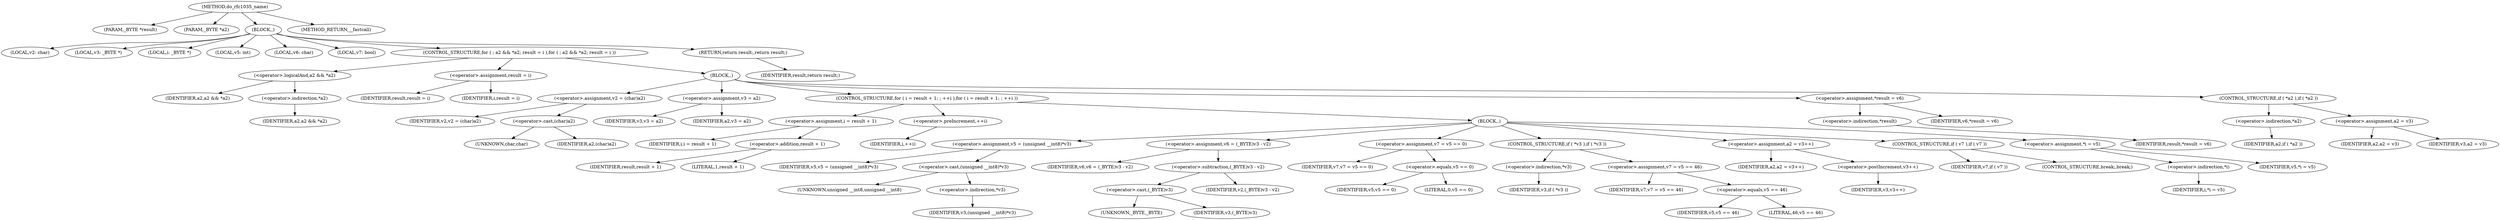 digraph do_rfc1035_name {  
"1000107" [label = "(METHOD,do_rfc1035_name)" ]
"1000108" [label = "(PARAM,_BYTE *result)" ]
"1000109" [label = "(PARAM,_BYTE *a2)" ]
"1000110" [label = "(BLOCK,,)" ]
"1000111" [label = "(LOCAL,v2: char)" ]
"1000112" [label = "(LOCAL,v3: _BYTE *)" ]
"1000113" [label = "(LOCAL,i: _BYTE *)" ]
"1000114" [label = "(LOCAL,v5: int)" ]
"1000115" [label = "(LOCAL,v6: char)" ]
"1000116" [label = "(LOCAL,v7: bool)" ]
"1000117" [label = "(CONTROL_STRUCTURE,for ( ; a2 && *a2; result = i ),for ( ; a2 && *a2; result = i ))" ]
"1000118" [label = "(<operator>.logicalAnd,a2 && *a2)" ]
"1000119" [label = "(IDENTIFIER,a2,a2 && *a2)" ]
"1000120" [label = "(<operator>.indirection,*a2)" ]
"1000121" [label = "(IDENTIFIER,a2,a2 && *a2)" ]
"1000122" [label = "(<operator>.assignment,result = i)" ]
"1000123" [label = "(IDENTIFIER,result,result = i)" ]
"1000124" [label = "(IDENTIFIER,i,result = i)" ]
"1000125" [label = "(BLOCK,,)" ]
"1000126" [label = "(<operator>.assignment,v2 = (char)a2)" ]
"1000127" [label = "(IDENTIFIER,v2,v2 = (char)a2)" ]
"1000128" [label = "(<operator>.cast,(char)a2)" ]
"1000129" [label = "(UNKNOWN,char,char)" ]
"1000130" [label = "(IDENTIFIER,a2,(char)a2)" ]
"1000131" [label = "(<operator>.assignment,v3 = a2)" ]
"1000132" [label = "(IDENTIFIER,v3,v3 = a2)" ]
"1000133" [label = "(IDENTIFIER,a2,v3 = a2)" ]
"1000134" [label = "(CONTROL_STRUCTURE,for ( i = result + 1; ; ++i ),for ( i = result + 1; ; ++i ))" ]
"1000135" [label = "(<operator>.assignment,i = result + 1)" ]
"1000136" [label = "(IDENTIFIER,i,i = result + 1)" ]
"1000137" [label = "(<operator>.addition,result + 1)" ]
"1000138" [label = "(IDENTIFIER,result,result + 1)" ]
"1000139" [label = "(LITERAL,1,result + 1)" ]
"1000140" [label = "(<operator>.preIncrement,++i)" ]
"1000141" [label = "(IDENTIFIER,i,++i)" ]
"1000142" [label = "(BLOCK,,)" ]
"1000143" [label = "(<operator>.assignment,v5 = (unsigned __int8)*v3)" ]
"1000144" [label = "(IDENTIFIER,v5,v5 = (unsigned __int8)*v3)" ]
"1000145" [label = "(<operator>.cast,(unsigned __int8)*v3)" ]
"1000146" [label = "(UNKNOWN,unsigned __int8,unsigned __int8)" ]
"1000147" [label = "(<operator>.indirection,*v3)" ]
"1000148" [label = "(IDENTIFIER,v3,(unsigned __int8)*v3)" ]
"1000149" [label = "(<operator>.assignment,v6 = (_BYTE)v3 - v2)" ]
"1000150" [label = "(IDENTIFIER,v6,v6 = (_BYTE)v3 - v2)" ]
"1000151" [label = "(<operator>.subtraction,(_BYTE)v3 - v2)" ]
"1000152" [label = "(<operator>.cast,(_BYTE)v3)" ]
"1000153" [label = "(UNKNOWN,_BYTE,_BYTE)" ]
"1000154" [label = "(IDENTIFIER,v3,(_BYTE)v3)" ]
"1000155" [label = "(IDENTIFIER,v2,(_BYTE)v3 - v2)" ]
"1000156" [label = "(<operator>.assignment,v7 = v5 == 0)" ]
"1000157" [label = "(IDENTIFIER,v7,v7 = v5 == 0)" ]
"1000158" [label = "(<operator>.equals,v5 == 0)" ]
"1000159" [label = "(IDENTIFIER,v5,v5 == 0)" ]
"1000160" [label = "(LITERAL,0,v5 == 0)" ]
"1000161" [label = "(CONTROL_STRUCTURE,if ( *v3 ),if ( *v3 ))" ]
"1000162" [label = "(<operator>.indirection,*v3)" ]
"1000163" [label = "(IDENTIFIER,v3,if ( *v3 ))" ]
"1000164" [label = "(<operator>.assignment,v7 = v5 == 46)" ]
"1000165" [label = "(IDENTIFIER,v7,v7 = v5 == 46)" ]
"1000166" [label = "(<operator>.equals,v5 == 46)" ]
"1000167" [label = "(IDENTIFIER,v5,v5 == 46)" ]
"1000168" [label = "(LITERAL,46,v5 == 46)" ]
"1000169" [label = "(<operator>.assignment,a2 = v3++)" ]
"1000170" [label = "(IDENTIFIER,a2,a2 = v3++)" ]
"1000171" [label = "(<operator>.postIncrement,v3++)" ]
"1000172" [label = "(IDENTIFIER,v3,v3++)" ]
"1000173" [label = "(CONTROL_STRUCTURE,if ( v7 ),if ( v7 ))" ]
"1000174" [label = "(IDENTIFIER,v7,if ( v7 ))" ]
"1000175" [label = "(CONTROL_STRUCTURE,break;,break;)" ]
"1000176" [label = "(<operator>.assignment,*i = v5)" ]
"1000177" [label = "(<operator>.indirection,*i)" ]
"1000178" [label = "(IDENTIFIER,i,*i = v5)" ]
"1000179" [label = "(IDENTIFIER,v5,*i = v5)" ]
"1000180" [label = "(<operator>.assignment,*result = v6)" ]
"1000181" [label = "(<operator>.indirection,*result)" ]
"1000182" [label = "(IDENTIFIER,result,*result = v6)" ]
"1000183" [label = "(IDENTIFIER,v6,*result = v6)" ]
"1000184" [label = "(CONTROL_STRUCTURE,if ( *a2 ),if ( *a2 ))" ]
"1000185" [label = "(<operator>.indirection,*a2)" ]
"1000186" [label = "(IDENTIFIER,a2,if ( *a2 ))" ]
"1000187" [label = "(<operator>.assignment,a2 = v3)" ]
"1000188" [label = "(IDENTIFIER,a2,a2 = v3)" ]
"1000189" [label = "(IDENTIFIER,v3,a2 = v3)" ]
"1000190" [label = "(RETURN,return result;,return result;)" ]
"1000191" [label = "(IDENTIFIER,result,return result;)" ]
"1000192" [label = "(METHOD_RETURN,__fastcall)" ]
  "1000107" -> "1000108" 
  "1000107" -> "1000109" 
  "1000107" -> "1000110" 
  "1000107" -> "1000192" 
  "1000110" -> "1000111" 
  "1000110" -> "1000112" 
  "1000110" -> "1000113" 
  "1000110" -> "1000114" 
  "1000110" -> "1000115" 
  "1000110" -> "1000116" 
  "1000110" -> "1000117" 
  "1000110" -> "1000190" 
  "1000117" -> "1000118" 
  "1000117" -> "1000122" 
  "1000117" -> "1000125" 
  "1000118" -> "1000119" 
  "1000118" -> "1000120" 
  "1000120" -> "1000121" 
  "1000122" -> "1000123" 
  "1000122" -> "1000124" 
  "1000125" -> "1000126" 
  "1000125" -> "1000131" 
  "1000125" -> "1000134" 
  "1000125" -> "1000180" 
  "1000125" -> "1000184" 
  "1000126" -> "1000127" 
  "1000126" -> "1000128" 
  "1000128" -> "1000129" 
  "1000128" -> "1000130" 
  "1000131" -> "1000132" 
  "1000131" -> "1000133" 
  "1000134" -> "1000135" 
  "1000134" -> "1000140" 
  "1000134" -> "1000142" 
  "1000135" -> "1000136" 
  "1000135" -> "1000137" 
  "1000137" -> "1000138" 
  "1000137" -> "1000139" 
  "1000140" -> "1000141" 
  "1000142" -> "1000143" 
  "1000142" -> "1000149" 
  "1000142" -> "1000156" 
  "1000142" -> "1000161" 
  "1000142" -> "1000169" 
  "1000142" -> "1000173" 
  "1000142" -> "1000176" 
  "1000143" -> "1000144" 
  "1000143" -> "1000145" 
  "1000145" -> "1000146" 
  "1000145" -> "1000147" 
  "1000147" -> "1000148" 
  "1000149" -> "1000150" 
  "1000149" -> "1000151" 
  "1000151" -> "1000152" 
  "1000151" -> "1000155" 
  "1000152" -> "1000153" 
  "1000152" -> "1000154" 
  "1000156" -> "1000157" 
  "1000156" -> "1000158" 
  "1000158" -> "1000159" 
  "1000158" -> "1000160" 
  "1000161" -> "1000162" 
  "1000161" -> "1000164" 
  "1000162" -> "1000163" 
  "1000164" -> "1000165" 
  "1000164" -> "1000166" 
  "1000166" -> "1000167" 
  "1000166" -> "1000168" 
  "1000169" -> "1000170" 
  "1000169" -> "1000171" 
  "1000171" -> "1000172" 
  "1000173" -> "1000174" 
  "1000173" -> "1000175" 
  "1000176" -> "1000177" 
  "1000176" -> "1000179" 
  "1000177" -> "1000178" 
  "1000180" -> "1000181" 
  "1000180" -> "1000183" 
  "1000181" -> "1000182" 
  "1000184" -> "1000185" 
  "1000184" -> "1000187" 
  "1000185" -> "1000186" 
  "1000187" -> "1000188" 
  "1000187" -> "1000189" 
  "1000190" -> "1000191" 
}
